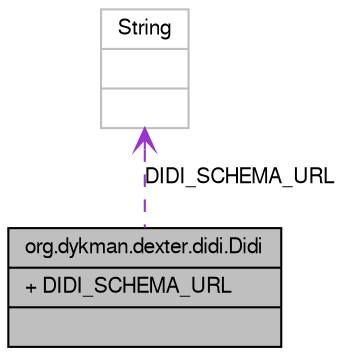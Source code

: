 digraph G
{
  bgcolor="transparent";
  edge [fontname="FreeSans",fontsize=10,labelfontname="FreeSans",labelfontsize=10];
  node [fontname="FreeSans",fontsize=10,shape=record];
  Node1 [label="{org.dykman.dexter.didi.Didi\n|+ DIDI_SCHEMA_URL\l|}",height=0.2,width=0.4,color="black", fillcolor="grey75", style="filled" fontcolor="black"];
  Node2 -> Node1 [dir=back,color="darkorchid3",fontsize=10,style="dashed",label="DIDI_SCHEMA_URL",arrowtail="open",fontname="FreeSans"];
  Node2 [label="{String\n||}",height=0.2,width=0.4,color="grey75"];
}
